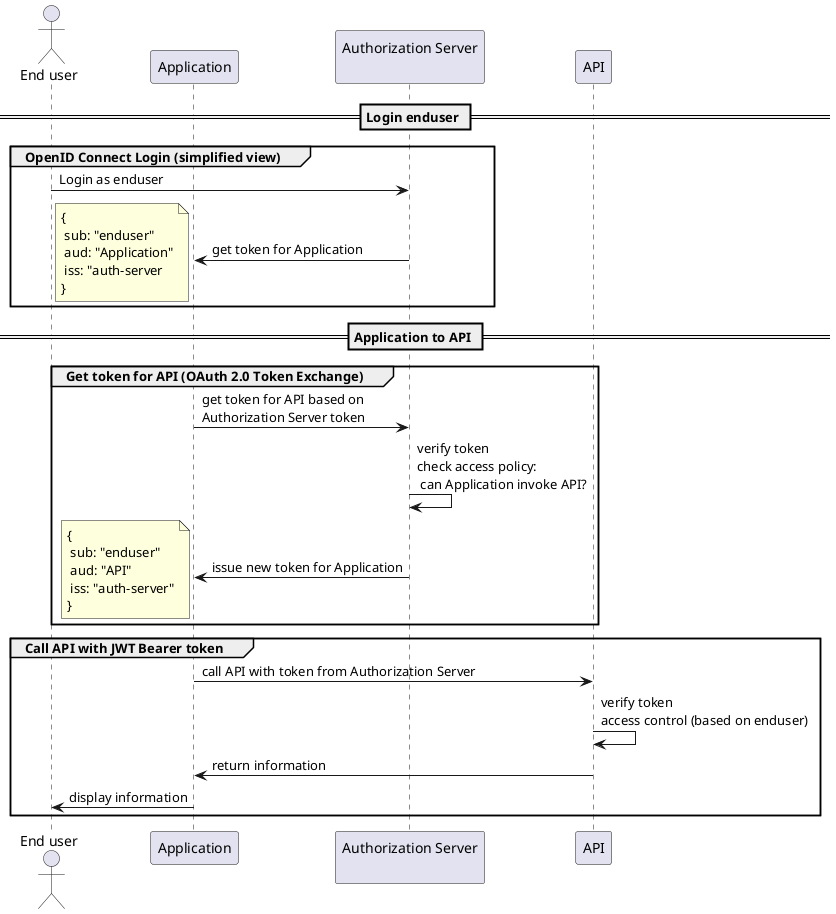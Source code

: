 @startuml component
actor enduser as "End user"
participant application as "Application"
participant idprovider as "Authorization Server\n"
participant API


== Login enduser ==
group OpenID Connect Login (simplified view)
enduser -> idprovider: Login as enduser
idprovider -> application: get token for Application
note left: {\n sub: "enduser"\n aud: "Application"\n iss: "auth-server\n}
end
== Application to API ==
group Get token for API (OAuth 2.0 Token Exchange)
application -> idprovider: get token for API based on\nAuthorization Server token
idprovider -> idprovider: verify token\ncheck access policy:\n can Application invoke API?
idprovider -> application: issue new token for Application
note left: {\n sub: "enduser"\n aud: "API"\n iss: "auth-server"\n}
end
group Call API with JWT Bearer token
application -> API: call API with token from Authorization Server
API -> API: verify token\naccess control (based on enduser)
API -> application: return information
application -> enduser: display information
end
@enduml